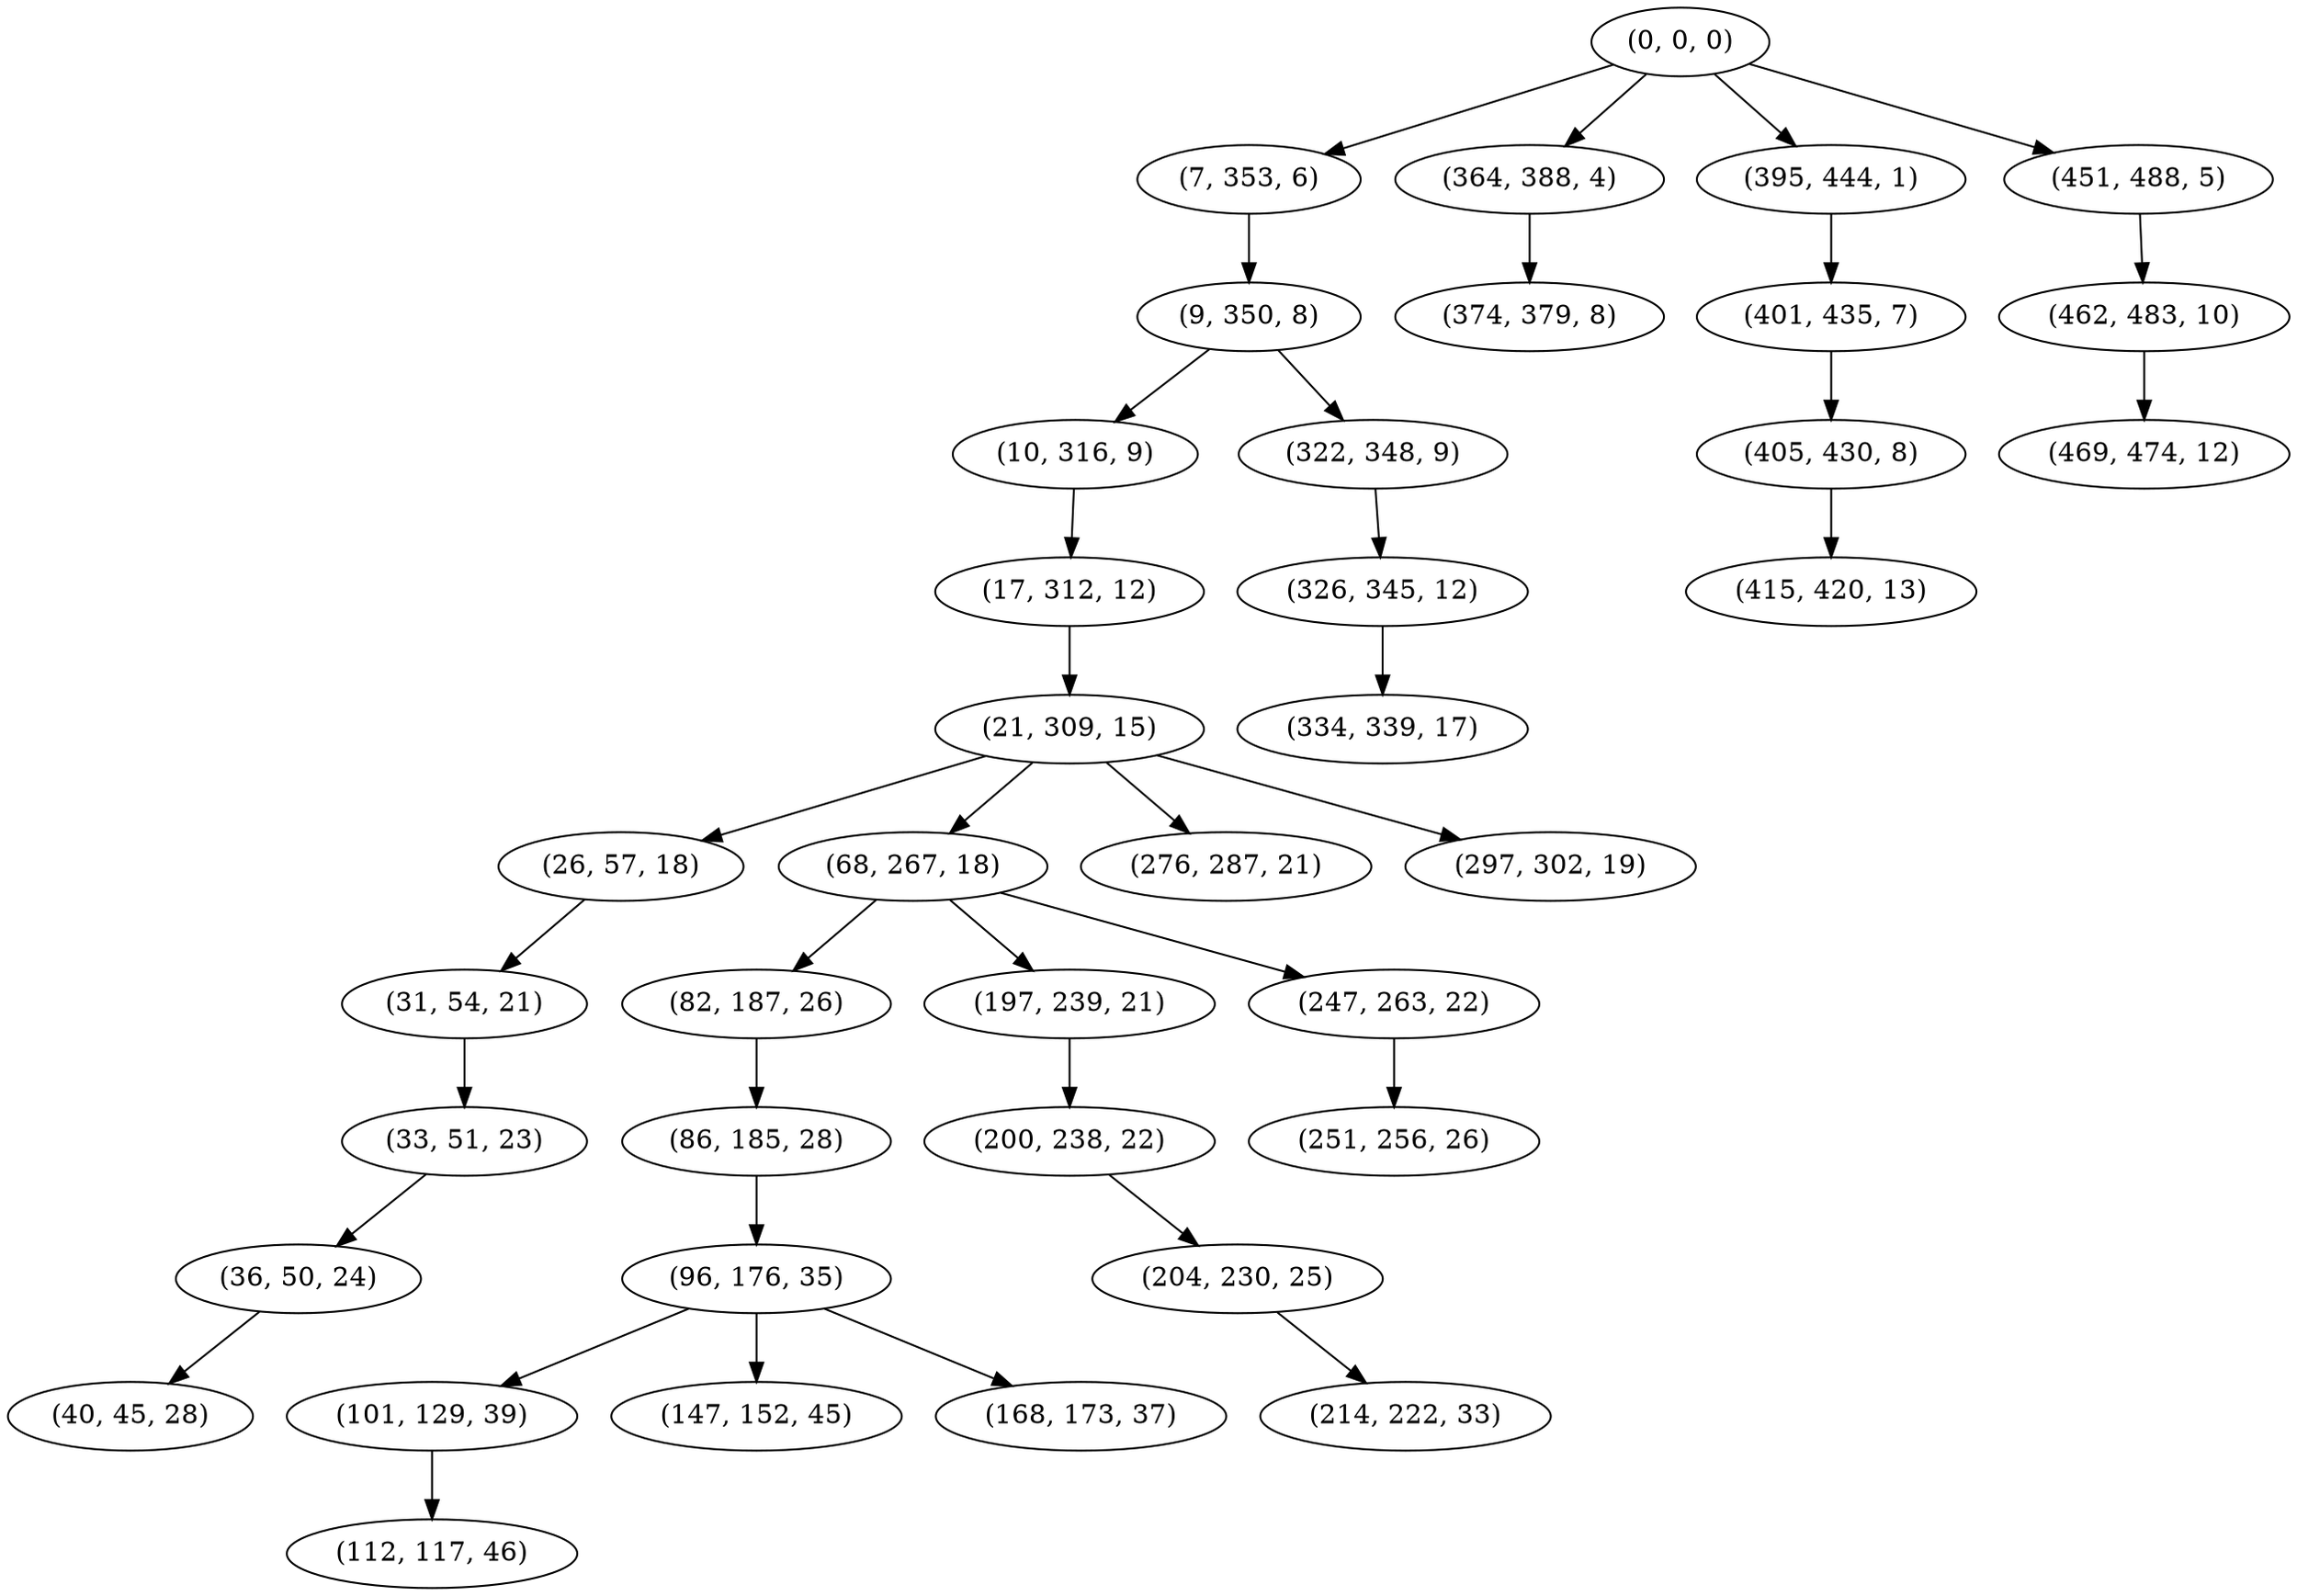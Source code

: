 digraph tree {
    "(0, 0, 0)";
    "(7, 353, 6)";
    "(9, 350, 8)";
    "(10, 316, 9)";
    "(17, 312, 12)";
    "(21, 309, 15)";
    "(26, 57, 18)";
    "(31, 54, 21)";
    "(33, 51, 23)";
    "(36, 50, 24)";
    "(40, 45, 28)";
    "(68, 267, 18)";
    "(82, 187, 26)";
    "(86, 185, 28)";
    "(96, 176, 35)";
    "(101, 129, 39)";
    "(112, 117, 46)";
    "(147, 152, 45)";
    "(168, 173, 37)";
    "(197, 239, 21)";
    "(200, 238, 22)";
    "(204, 230, 25)";
    "(214, 222, 33)";
    "(247, 263, 22)";
    "(251, 256, 26)";
    "(276, 287, 21)";
    "(297, 302, 19)";
    "(322, 348, 9)";
    "(326, 345, 12)";
    "(334, 339, 17)";
    "(364, 388, 4)";
    "(374, 379, 8)";
    "(395, 444, 1)";
    "(401, 435, 7)";
    "(405, 430, 8)";
    "(415, 420, 13)";
    "(451, 488, 5)";
    "(462, 483, 10)";
    "(469, 474, 12)";
    "(0, 0, 0)" -> "(7, 353, 6)";
    "(0, 0, 0)" -> "(364, 388, 4)";
    "(0, 0, 0)" -> "(395, 444, 1)";
    "(0, 0, 0)" -> "(451, 488, 5)";
    "(7, 353, 6)" -> "(9, 350, 8)";
    "(9, 350, 8)" -> "(10, 316, 9)";
    "(9, 350, 8)" -> "(322, 348, 9)";
    "(10, 316, 9)" -> "(17, 312, 12)";
    "(17, 312, 12)" -> "(21, 309, 15)";
    "(21, 309, 15)" -> "(26, 57, 18)";
    "(21, 309, 15)" -> "(68, 267, 18)";
    "(21, 309, 15)" -> "(276, 287, 21)";
    "(21, 309, 15)" -> "(297, 302, 19)";
    "(26, 57, 18)" -> "(31, 54, 21)";
    "(31, 54, 21)" -> "(33, 51, 23)";
    "(33, 51, 23)" -> "(36, 50, 24)";
    "(36, 50, 24)" -> "(40, 45, 28)";
    "(68, 267, 18)" -> "(82, 187, 26)";
    "(68, 267, 18)" -> "(197, 239, 21)";
    "(68, 267, 18)" -> "(247, 263, 22)";
    "(82, 187, 26)" -> "(86, 185, 28)";
    "(86, 185, 28)" -> "(96, 176, 35)";
    "(96, 176, 35)" -> "(101, 129, 39)";
    "(96, 176, 35)" -> "(147, 152, 45)";
    "(96, 176, 35)" -> "(168, 173, 37)";
    "(101, 129, 39)" -> "(112, 117, 46)";
    "(197, 239, 21)" -> "(200, 238, 22)";
    "(200, 238, 22)" -> "(204, 230, 25)";
    "(204, 230, 25)" -> "(214, 222, 33)";
    "(247, 263, 22)" -> "(251, 256, 26)";
    "(322, 348, 9)" -> "(326, 345, 12)";
    "(326, 345, 12)" -> "(334, 339, 17)";
    "(364, 388, 4)" -> "(374, 379, 8)";
    "(395, 444, 1)" -> "(401, 435, 7)";
    "(401, 435, 7)" -> "(405, 430, 8)";
    "(405, 430, 8)" -> "(415, 420, 13)";
    "(451, 488, 5)" -> "(462, 483, 10)";
    "(462, 483, 10)" -> "(469, 474, 12)";
}

